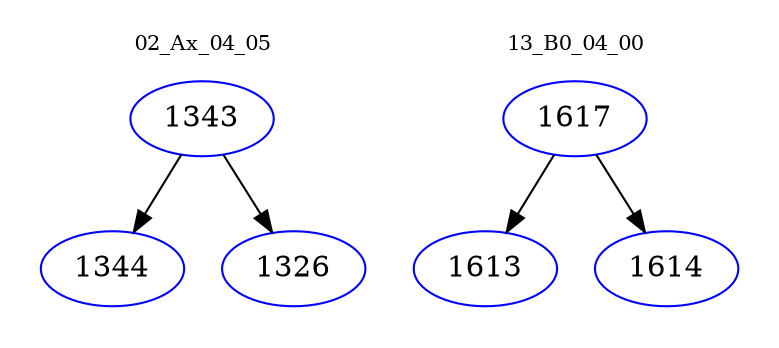 digraph{
subgraph cluster_0 {
color = white
label = "02_Ax_04_05";
fontsize=10;
T0_1343 [label="1343", color="blue"]
T0_1343 -> T0_1344 [color="black"]
T0_1344 [label="1344", color="blue"]
T0_1343 -> T0_1326 [color="black"]
T0_1326 [label="1326", color="blue"]
}
subgraph cluster_1 {
color = white
label = "13_B0_04_00";
fontsize=10;
T1_1617 [label="1617", color="blue"]
T1_1617 -> T1_1613 [color="black"]
T1_1613 [label="1613", color="blue"]
T1_1617 -> T1_1614 [color="black"]
T1_1614 [label="1614", color="blue"]
}
}

